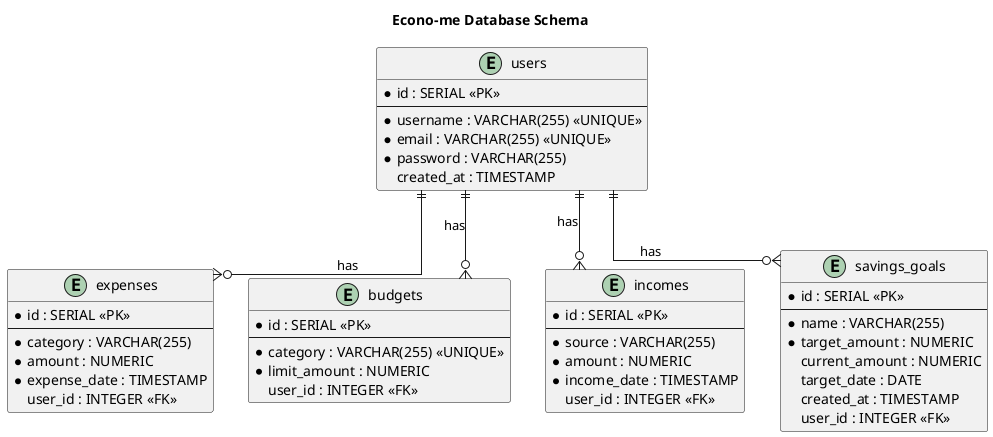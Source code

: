 @startuml Econo-me Database Schema
skinparam backgroundColor white
skinparam linetype ortho
skinparam packageStyle rectangle

title Econo-me Database Schema

' Entity definitions
entity "users" as users {
  * id : SERIAL <<PK>>
  --
  * username : VARCHAR(255) <<UNIQUE>>
  * email : VARCHAR(255) <<UNIQUE>>
  * password : VARCHAR(255)
  created_at : TIMESTAMP
}

entity "expenses" as expenses {
  * id : SERIAL <<PK>>
  --
  * category : VARCHAR(255)
  * amount : NUMERIC
  * expense_date : TIMESTAMP
  user_id : INTEGER <<FK>>
}

entity "budgets" as budgets {
  * id : SERIAL <<PK>>
  --
  * category : VARCHAR(255) <<UNIQUE>>
  * limit_amount : NUMERIC
  user_id : INTEGER <<FK>>
}

entity "incomes" as incomes {
  * id : SERIAL <<PK>>
  --
  * source : VARCHAR(255)
  * amount : NUMERIC
  * income_date : TIMESTAMP
  user_id : INTEGER <<FK>>
}

entity "savings_goals" as savings_goals {
  * id : SERIAL <<PK>>
  --
  * name : VARCHAR(255)
  * target_amount : NUMERIC
  current_amount : NUMERIC
  target_date : DATE
  created_at : TIMESTAMP
  user_id : INTEGER <<FK>>
}

' Relationships
users ||--o{ expenses : has
users ||--o{ budgets : has
users ||--o{ incomes : has
users ||--o{ savings_goals : has

@enduml